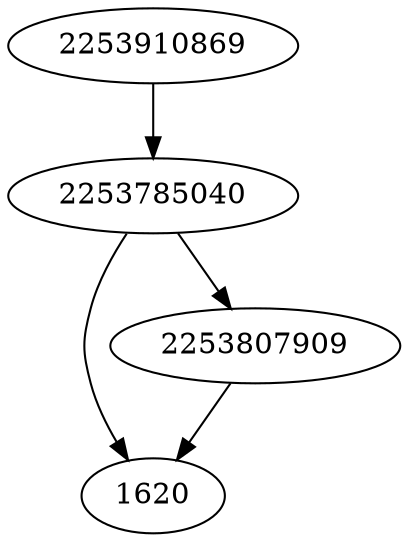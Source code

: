 strict digraph  {
2253785040;
2253910869;
1620;
2253807909;
2253785040 -> 2253807909;
2253785040 -> 1620;
2253910869 -> 2253785040;
2253807909 -> 1620;
}
